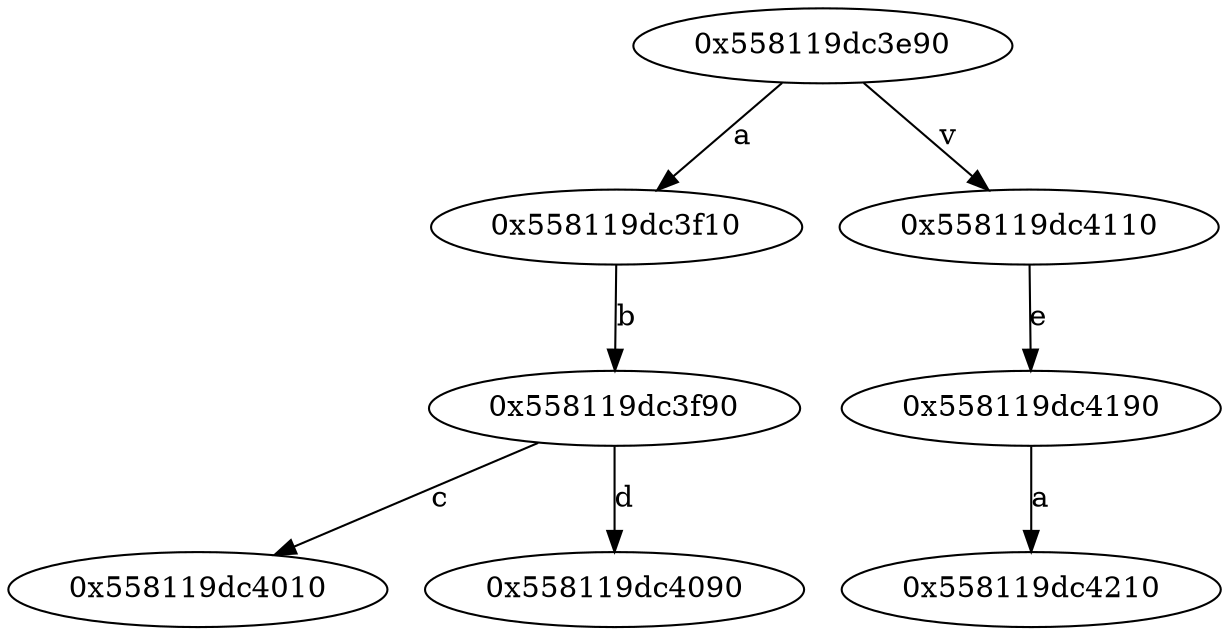 digraph ll {
	"0x558119dc3e90" -> "0x558119dc3f10" [label=a];
	"0x558119dc3e90" -> "0x558119dc4110" [label=v];
	"0x558119dc3f10" -> "0x558119dc3f90" [label=b];
	"0x558119dc4110" -> "0x558119dc4190" [label=e];
	"0x558119dc3f90" -> "0x558119dc4010" [label=c];
	"0x558119dc3f90" -> "0x558119dc4090" [label=d];
	"0x558119dc4190" -> "0x558119dc4210" [label=a];
}
